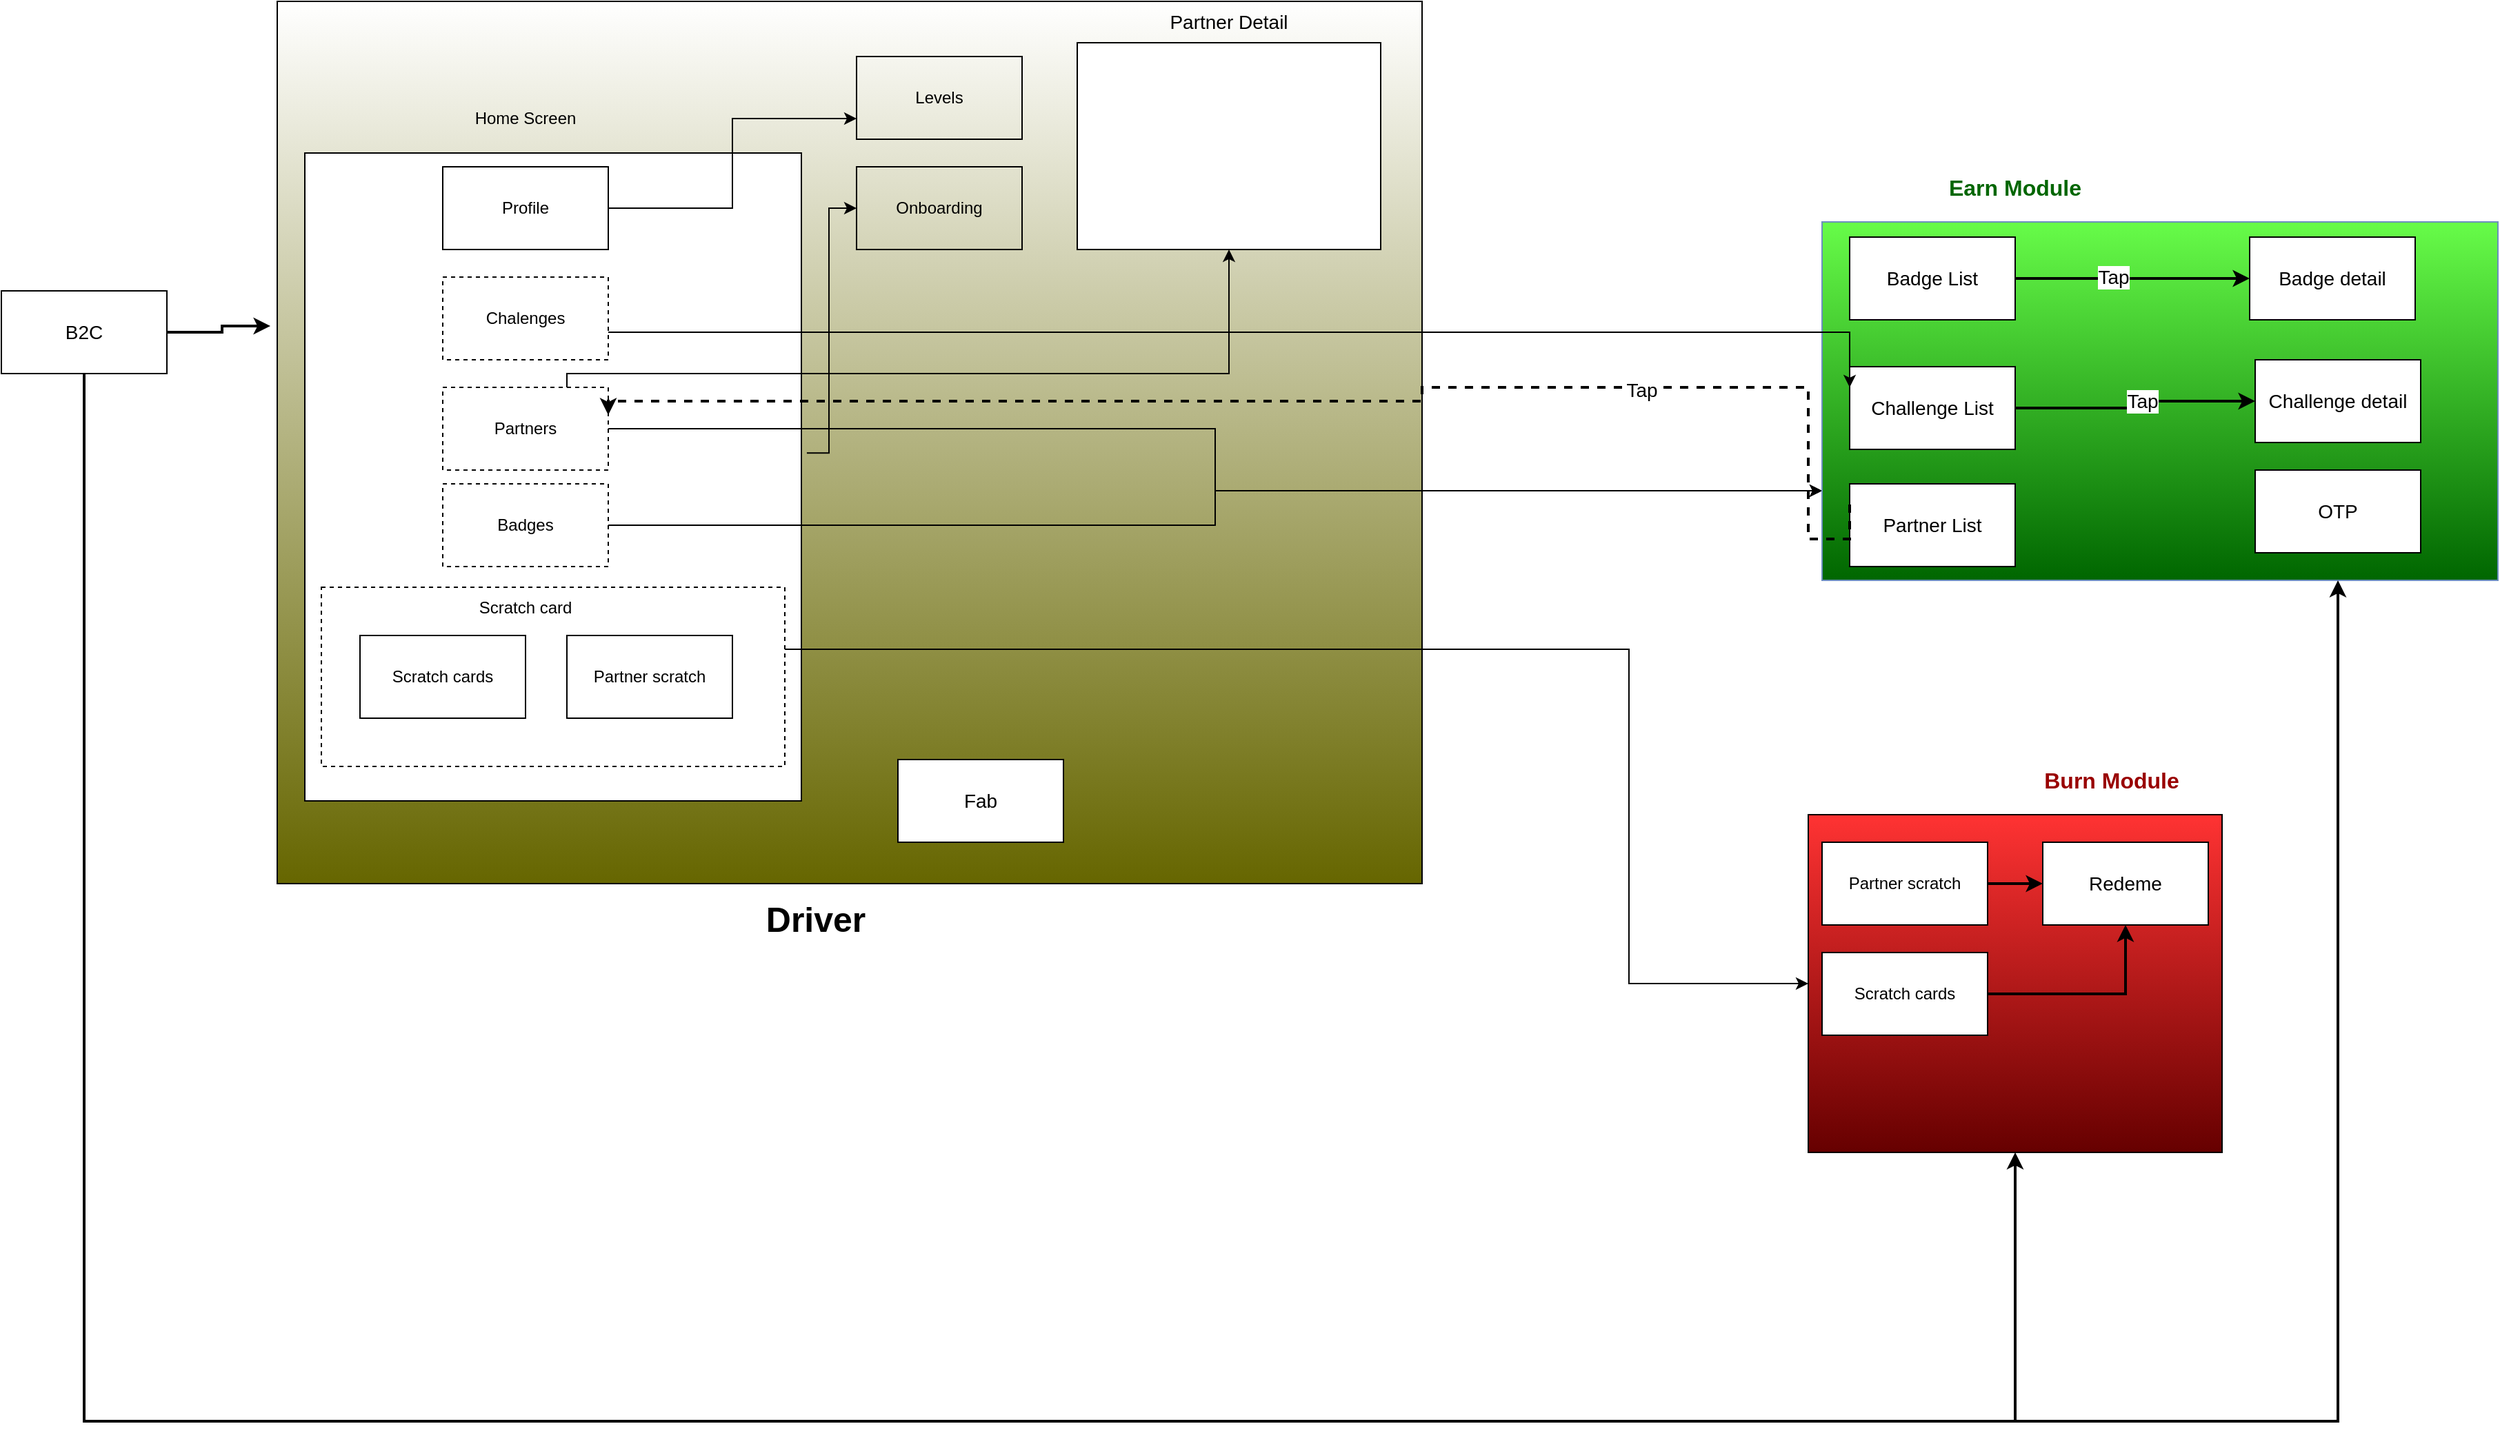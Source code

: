 <mxfile version="20.0.1" type="github">
  <diagram id="C5RBs43oDa-KdzZeNtuy" name="Page-1">
    <mxGraphModel dx="2902" dy="1543" grid="1" gridSize="10" guides="1" tooltips="1" connect="1" arrows="1" fold="1" page="1" pageScale="1" pageWidth="827" pageHeight="1169" math="0" shadow="0">
      <root>
        <mxCell id="WIyWlLk6GJQsqaUBKTNV-0" />
        <mxCell id="WIyWlLk6GJQsqaUBKTNV-1" parent="WIyWlLk6GJQsqaUBKTNV-0" />
        <mxCell id="8gOTMGS7u2JTwowvSYQe-24" value="" style="rounded=0;whiteSpace=wrap;html=1;fontSize=16;fontColor=#990000;fillColor=default;gradientColor=#666600;" vertex="1" parent="WIyWlLk6GJQsqaUBKTNV-1">
          <mxGeometry x="100" y="50" width="830" height="640" as="geometry" />
        </mxCell>
        <mxCell id="8gOTMGS7u2JTwowvSYQe-0" value="" style="rounded=0;whiteSpace=wrap;html=1;" vertex="1" parent="WIyWlLk6GJQsqaUBKTNV-1">
          <mxGeometry x="120" y="160" width="360" height="470" as="geometry" />
        </mxCell>
        <mxCell id="8gOTMGS7u2JTwowvSYQe-18" style="edgeStyle=orthogonalEdgeStyle;rounded=0;orthogonalLoop=1;jettySize=auto;html=1;entryX=0;entryY=0.75;entryDx=0;entryDy=0;fontSize=16;fontColor=#006600;" edge="1" parent="WIyWlLk6GJQsqaUBKTNV-1" source="8gOTMGS7u2JTwowvSYQe-1" target="8gOTMGS7u2JTwowvSYQe-9">
          <mxGeometry relative="1" as="geometry" />
        </mxCell>
        <mxCell id="8gOTMGS7u2JTwowvSYQe-1" value="Profile" style="rounded=0;whiteSpace=wrap;html=1;" vertex="1" parent="WIyWlLk6GJQsqaUBKTNV-1">
          <mxGeometry x="220" y="170" width="120" height="60" as="geometry" />
        </mxCell>
        <mxCell id="8gOTMGS7u2JTwowvSYQe-2" value="Chalenges" style="rounded=0;whiteSpace=wrap;html=1;dashed=1;" vertex="1" parent="WIyWlLk6GJQsqaUBKTNV-1">
          <mxGeometry x="220" y="250" width="120" height="60" as="geometry" />
        </mxCell>
        <mxCell id="8gOTMGS7u2JTwowvSYQe-28" style="edgeStyle=orthogonalEdgeStyle;rounded=0;orthogonalLoop=1;jettySize=auto;html=1;fontSize=14;fontColor=#000000;entryX=0;entryY=0.75;entryDx=0;entryDy=0;" edge="1" parent="WIyWlLk6GJQsqaUBKTNV-1" source="8gOTMGS7u2JTwowvSYQe-3" target="8gOTMGS7u2JTwowvSYQe-11">
          <mxGeometry relative="1" as="geometry">
            <mxPoint x="760" y="310" as="targetPoint" />
          </mxGeometry>
        </mxCell>
        <mxCell id="8gOTMGS7u2JTwowvSYQe-3" value="Badges" style="rounded=0;whiteSpace=wrap;html=1;dashed=1;" vertex="1" parent="WIyWlLk6GJQsqaUBKTNV-1">
          <mxGeometry x="220" y="400" width="120" height="60" as="geometry" />
        </mxCell>
        <mxCell id="8gOTMGS7u2JTwowvSYQe-16" style="edgeStyle=orthogonalEdgeStyle;rounded=0;orthogonalLoop=1;jettySize=auto;html=1;fontSize=16;fontColor=#FFF4F0;" edge="1" parent="WIyWlLk6GJQsqaUBKTNV-1" source="8gOTMGS7u2JTwowvSYQe-6" target="8gOTMGS7u2JTwowvSYQe-15">
          <mxGeometry relative="1" as="geometry">
            <Array as="points">
              <mxPoint x="1080" y="520" />
            </Array>
          </mxGeometry>
        </mxCell>
        <mxCell id="8gOTMGS7u2JTwowvSYQe-6" value="" style="rounded=0;whiteSpace=wrap;html=1;fillColor=none;dashed=1;" vertex="1" parent="WIyWlLk6GJQsqaUBKTNV-1">
          <mxGeometry x="132" y="475" width="336" height="130" as="geometry" />
        </mxCell>
        <mxCell id="8gOTMGS7u2JTwowvSYQe-4" value="Scratch cards" style="rounded=0;whiteSpace=wrap;html=1;" vertex="1" parent="WIyWlLk6GJQsqaUBKTNV-1">
          <mxGeometry x="160" y="510" width="120" height="60" as="geometry" />
        </mxCell>
        <mxCell id="8gOTMGS7u2JTwowvSYQe-5" value="Partner scratch" style="rounded=0;whiteSpace=wrap;html=1;" vertex="1" parent="WIyWlLk6GJQsqaUBKTNV-1">
          <mxGeometry x="310" y="510" width="120" height="60" as="geometry" />
        </mxCell>
        <mxCell id="8gOTMGS7u2JTwowvSYQe-7" value="Scratch card" style="text;html=1;strokeColor=none;fillColor=none;align=center;verticalAlign=middle;whiteSpace=wrap;rounded=0;dashed=1;" vertex="1" parent="WIyWlLk6GJQsqaUBKTNV-1">
          <mxGeometry x="225" y="475" width="110" height="30" as="geometry" />
        </mxCell>
        <mxCell id="8gOTMGS7u2JTwowvSYQe-8" value="Home Screen" style="text;html=1;strokeColor=none;fillColor=none;align=center;verticalAlign=middle;whiteSpace=wrap;rounded=0;dashed=1;" vertex="1" parent="WIyWlLk6GJQsqaUBKTNV-1">
          <mxGeometry x="210" y="120" width="140" height="30" as="geometry" />
        </mxCell>
        <mxCell id="8gOTMGS7u2JTwowvSYQe-9" value="Levels" style="rounded=0;whiteSpace=wrap;html=1;fillColor=none;" vertex="1" parent="WIyWlLk6GJQsqaUBKTNV-1">
          <mxGeometry x="520" y="90" width="120" height="60" as="geometry" />
        </mxCell>
        <mxCell id="8gOTMGS7u2JTwowvSYQe-22" style="edgeStyle=orthogonalEdgeStyle;rounded=0;orthogonalLoop=1;jettySize=auto;html=1;exitX=1;exitY=0.5;exitDx=0;exitDy=0;entryX=0;entryY=0.75;entryDx=0;entryDy=0;fontSize=16;fontColor=#006600;" edge="1" parent="WIyWlLk6GJQsqaUBKTNV-1" source="8gOTMGS7u2JTwowvSYQe-10" target="8gOTMGS7u2JTwowvSYQe-11">
          <mxGeometry relative="1" as="geometry" />
        </mxCell>
        <mxCell id="8gOTMGS7u2JTwowvSYQe-34" style="edgeStyle=orthogonalEdgeStyle;rounded=0;orthogonalLoop=1;jettySize=auto;html=1;exitX=0.75;exitY=0;exitDx=0;exitDy=0;fontSize=14;fontColor=#000000;" edge="1" parent="WIyWlLk6GJQsqaUBKTNV-1" source="8gOTMGS7u2JTwowvSYQe-10" target="8gOTMGS7u2JTwowvSYQe-32">
          <mxGeometry relative="1" as="geometry">
            <Array as="points">
              <mxPoint x="310" y="320" />
              <mxPoint x="790" y="320" />
            </Array>
          </mxGeometry>
        </mxCell>
        <mxCell id="8gOTMGS7u2JTwowvSYQe-10" value="Partners" style="rounded=0;whiteSpace=wrap;html=1;dashed=1;fillColor=none;" vertex="1" parent="WIyWlLk6GJQsqaUBKTNV-1">
          <mxGeometry x="220" y="330" width="120" height="60" as="geometry" />
        </mxCell>
        <mxCell id="8gOTMGS7u2JTwowvSYQe-11" value="" style="rounded=0;whiteSpace=wrap;html=1;fillColor=#67FC49;strokeColor=#6c8ebf;gradientColor=#006600;" vertex="1" parent="WIyWlLk6GJQsqaUBKTNV-1">
          <mxGeometry x="1220" y="210" width="490" height="260" as="geometry" />
        </mxCell>
        <mxCell id="8gOTMGS7u2JTwowvSYQe-15" value="" style="rounded=0;whiteSpace=wrap;html=1;fontSize=16;fontColor=#FFF4F0;fillColor=#FF3333;gradientColor=#660000;" vertex="1" parent="WIyWlLk6GJQsqaUBKTNV-1">
          <mxGeometry x="1210" y="640" width="300" height="245" as="geometry" />
        </mxCell>
        <mxCell id="8gOTMGS7u2JTwowvSYQe-17" value="&lt;b&gt;&lt;font color=&quot;#006600&quot;&gt;Earn Module&lt;/font&gt;&lt;/b&gt;" style="text;html=1;strokeColor=none;fillColor=none;align=center;verticalAlign=middle;whiteSpace=wrap;rounded=0;fontSize=16;fontColor=#FFF4F0;" vertex="1" parent="WIyWlLk6GJQsqaUBKTNV-1">
          <mxGeometry x="1300" y="170" width="120" height="30" as="geometry" />
        </mxCell>
        <mxCell id="8gOTMGS7u2JTwowvSYQe-23" value="&lt;b style=&quot;caret-color: rgb(255, 244, 240);&quot;&gt;&lt;font color=&quot;#990000&quot;&gt;Burn Module&lt;/font&gt;&lt;/b&gt;" style="text;html=1;strokeColor=none;fillColor=none;align=center;verticalAlign=middle;whiteSpace=wrap;rounded=0;fontSize=16;fontColor=#006600;" vertex="1" parent="WIyWlLk6GJQsqaUBKTNV-1">
          <mxGeometry x="1370" y="600" width="120" height="30" as="geometry" />
        </mxCell>
        <mxCell id="8gOTMGS7u2JTwowvSYQe-25" value="&lt;font size=&quot;1&quot; color=&quot;#000000&quot;&gt;&lt;b style=&quot;font-size: 25px;&quot;&gt;Driver&amp;nbsp;&lt;/b&gt;&lt;/font&gt;" style="text;html=1;strokeColor=none;fillColor=none;align=center;verticalAlign=middle;whiteSpace=wrap;rounded=0;fontSize=16;fontColor=#990000;" vertex="1" parent="WIyWlLk6GJQsqaUBKTNV-1">
          <mxGeometry x="399" y="700" width="190" height="30" as="geometry" />
        </mxCell>
        <mxCell id="8gOTMGS7u2JTwowvSYQe-30" value="Badge detail" style="rounded=0;whiteSpace=wrap;html=1;fontSize=14;fontColor=#000000;fillColor=default;gradientColor=none;" vertex="1" parent="WIyWlLk6GJQsqaUBKTNV-1">
          <mxGeometry x="1530" y="221" width="120" height="60" as="geometry" />
        </mxCell>
        <mxCell id="8gOTMGS7u2JTwowvSYQe-32" value="" style="rounded=0;whiteSpace=wrap;html=1;fontSize=14;fontColor=#000000;fillColor=default;gradientColor=none;" vertex="1" parent="WIyWlLk6GJQsqaUBKTNV-1">
          <mxGeometry x="680" y="80" width="220" height="150" as="geometry" />
        </mxCell>
        <mxCell id="8gOTMGS7u2JTwowvSYQe-33" value="Partner Detail" style="text;html=1;strokeColor=none;fillColor=none;align=center;verticalAlign=middle;whiteSpace=wrap;rounded=0;fontSize=14;fontColor=#000000;" vertex="1" parent="WIyWlLk6GJQsqaUBKTNV-1">
          <mxGeometry x="740" y="50" width="100" height="30" as="geometry" />
        </mxCell>
        <mxCell id="8gOTMGS7u2JTwowvSYQe-35" value="Challenge detail" style="rounded=0;whiteSpace=wrap;html=1;fontSize=14;fontColor=#000000;fillColor=default;gradientColor=none;" vertex="1" parent="WIyWlLk6GJQsqaUBKTNV-1">
          <mxGeometry x="1534" y="310" width="120" height="60" as="geometry" />
        </mxCell>
        <mxCell id="8gOTMGS7u2JTwowvSYQe-47" style="edgeStyle=orthogonalEdgeStyle;rounded=0;orthogonalLoop=1;jettySize=auto;html=1;entryX=0;entryY=0.5;entryDx=0;entryDy=0;fontSize=14;fontColor=#000000;startArrow=none;startFill=0;endArrow=classic;endFill=1;strokeWidth=2;" edge="1" parent="WIyWlLk6GJQsqaUBKTNV-1" source="8gOTMGS7u2JTwowvSYQe-36" target="8gOTMGS7u2JTwowvSYQe-35">
          <mxGeometry relative="1" as="geometry" />
        </mxCell>
        <mxCell id="8gOTMGS7u2JTwowvSYQe-48" value="Tap" style="edgeLabel;html=1;align=center;verticalAlign=middle;resizable=0;points=[];fontSize=14;fontColor=#000000;" vertex="1" connectable="0" parent="8gOTMGS7u2JTwowvSYQe-47">
          <mxGeometry x="0.086" relative="1" as="geometry">
            <mxPoint as="offset" />
          </mxGeometry>
        </mxCell>
        <mxCell id="8gOTMGS7u2JTwowvSYQe-36" value="Challenge List" style="rounded=0;whiteSpace=wrap;html=1;fontSize=14;fontColor=#000000;fillColor=default;gradientColor=none;" vertex="1" parent="WIyWlLk6GJQsqaUBKTNV-1">
          <mxGeometry x="1240" y="315" width="120" height="60" as="geometry" />
        </mxCell>
        <mxCell id="8gOTMGS7u2JTwowvSYQe-46" style="edgeStyle=orthogonalEdgeStyle;rounded=0;orthogonalLoop=1;jettySize=auto;html=1;entryX=0;entryY=0.5;entryDx=0;entryDy=0;fontSize=14;fontColor=#000000;startArrow=none;startFill=0;endArrow=classic;endFill=1;strokeWidth=2;" edge="1" parent="WIyWlLk6GJQsqaUBKTNV-1" source="8gOTMGS7u2JTwowvSYQe-37" target="8gOTMGS7u2JTwowvSYQe-30">
          <mxGeometry relative="1" as="geometry" />
        </mxCell>
        <mxCell id="8gOTMGS7u2JTwowvSYQe-49" value="Tap&lt;br&gt;" style="edgeLabel;html=1;align=center;verticalAlign=middle;resizable=0;points=[];fontSize=14;fontColor=#000000;" vertex="1" connectable="0" parent="8gOTMGS7u2JTwowvSYQe-46">
          <mxGeometry x="-0.114" y="-6" relative="1" as="geometry">
            <mxPoint x="-5" y="-7" as="offset" />
          </mxGeometry>
        </mxCell>
        <mxCell id="8gOTMGS7u2JTwowvSYQe-37" value="Badge List" style="rounded=0;whiteSpace=wrap;html=1;fontSize=14;fontColor=#000000;fillColor=default;gradientColor=none;" vertex="1" parent="WIyWlLk6GJQsqaUBKTNV-1">
          <mxGeometry x="1240" y="221" width="120" height="60" as="geometry" />
        </mxCell>
        <mxCell id="8gOTMGS7u2JTwowvSYQe-38" value="Partner List" style="rounded=0;whiteSpace=wrap;html=1;fontSize=14;fontColor=#000000;fillColor=default;gradientColor=none;" vertex="1" parent="WIyWlLk6GJQsqaUBKTNV-1">
          <mxGeometry x="1240" y="400" width="120" height="60" as="geometry" />
        </mxCell>
        <mxCell id="8gOTMGS7u2JTwowvSYQe-39" value="Redeme" style="rounded=0;whiteSpace=wrap;html=1;fontSize=14;fontColor=#000000;fillColor=default;gradientColor=none;" vertex="1" parent="WIyWlLk6GJQsqaUBKTNV-1">
          <mxGeometry x="1380" y="660" width="120" height="60" as="geometry" />
        </mxCell>
        <mxCell id="8gOTMGS7u2JTwowvSYQe-51" style="edgeStyle=orthogonalEdgeStyle;rounded=0;orthogonalLoop=1;jettySize=auto;html=1;exitX=1;exitY=0.5;exitDx=0;exitDy=0;entryX=0;entryY=0.5;entryDx=0;entryDy=0;fontSize=14;fontColor=#000000;startArrow=none;startFill=0;endArrow=classic;endFill=1;strokeWidth=2;" edge="1" parent="WIyWlLk6GJQsqaUBKTNV-1" source="8gOTMGS7u2JTwowvSYQe-40" target="8gOTMGS7u2JTwowvSYQe-39">
          <mxGeometry relative="1" as="geometry" />
        </mxCell>
        <mxCell id="8gOTMGS7u2JTwowvSYQe-40" value="Partner scratch" style="rounded=0;whiteSpace=wrap;html=1;" vertex="1" parent="WIyWlLk6GJQsqaUBKTNV-1">
          <mxGeometry x="1220" y="660" width="120" height="60" as="geometry" />
        </mxCell>
        <mxCell id="8gOTMGS7u2JTwowvSYQe-52" style="edgeStyle=orthogonalEdgeStyle;rounded=0;orthogonalLoop=1;jettySize=auto;html=1;exitX=1;exitY=0.5;exitDx=0;exitDy=0;entryX=0.5;entryY=1;entryDx=0;entryDy=0;fontSize=14;fontColor=#000000;startArrow=none;startFill=0;endArrow=classic;endFill=1;strokeWidth=2;" edge="1" parent="WIyWlLk6GJQsqaUBKTNV-1" source="8gOTMGS7u2JTwowvSYQe-41" target="8gOTMGS7u2JTwowvSYQe-39">
          <mxGeometry relative="1" as="geometry" />
        </mxCell>
        <mxCell id="8gOTMGS7u2JTwowvSYQe-41" value="Scratch cards" style="rounded=0;whiteSpace=wrap;html=1;" vertex="1" parent="WIyWlLk6GJQsqaUBKTNV-1">
          <mxGeometry x="1220" y="740" width="120" height="60" as="geometry" />
        </mxCell>
        <mxCell id="8gOTMGS7u2JTwowvSYQe-43" style="edgeStyle=orthogonalEdgeStyle;rounded=0;orthogonalLoop=1;jettySize=auto;html=1;entryX=1.011;entryY=0.463;entryDx=0;entryDy=0;entryPerimeter=0;fontSize=14;fontColor=#000000;startArrow=classic;startFill=1;endArrow=none;endFill=0;" edge="1" parent="WIyWlLk6GJQsqaUBKTNV-1" source="8gOTMGS7u2JTwowvSYQe-42" target="8gOTMGS7u2JTwowvSYQe-0">
          <mxGeometry relative="1" as="geometry">
            <Array as="points">
              <mxPoint x="500" y="200" />
              <mxPoint x="500" y="378" />
            </Array>
          </mxGeometry>
        </mxCell>
        <mxCell id="8gOTMGS7u2JTwowvSYQe-42" value="Onboarding" style="rounded=0;whiteSpace=wrap;html=1;fillColor=none;" vertex="1" parent="WIyWlLk6GJQsqaUBKTNV-1">
          <mxGeometry x="520" y="170" width="120" height="60" as="geometry" />
        </mxCell>
        <mxCell id="8gOTMGS7u2JTwowvSYQe-19" style="edgeStyle=orthogonalEdgeStyle;rounded=0;orthogonalLoop=1;jettySize=auto;html=1;fontSize=16;fontColor=#006600;dashed=1;exitX=0;exitY=0.25;exitDx=0;exitDy=0;strokeWidth=2;" edge="1" parent="WIyWlLk6GJQsqaUBKTNV-1" source="8gOTMGS7u2JTwowvSYQe-38">
          <mxGeometry relative="1" as="geometry">
            <mxPoint x="850" y="335" as="sourcePoint" />
            <mxPoint x="340" y="350" as="targetPoint" />
            <Array as="points">
              <mxPoint x="1240" y="440" />
              <mxPoint x="1210" y="440" />
              <mxPoint x="1210" y="330" />
              <mxPoint x="930" y="330" />
              <mxPoint x="930" y="340" />
              <mxPoint x="340" y="340" />
            </Array>
          </mxGeometry>
        </mxCell>
        <mxCell id="8gOTMGS7u2JTwowvSYQe-53" value="Tap" style="edgeLabel;html=1;align=center;verticalAlign=middle;resizable=0;points=[];fontSize=14;fontColor=#000000;" vertex="1" connectable="0" parent="8gOTMGS7u2JTwowvSYQe-19">
          <mxGeometry x="-0.458" y="2" relative="1" as="geometry">
            <mxPoint as="offset" />
          </mxGeometry>
        </mxCell>
        <mxCell id="8gOTMGS7u2JTwowvSYQe-21" style="edgeStyle=orthogonalEdgeStyle;rounded=0;orthogonalLoop=1;jettySize=auto;html=1;fontSize=16;fontColor=#006600;entryX=0;entryY=0.25;entryDx=0;entryDy=0;" edge="1" parent="WIyWlLk6GJQsqaUBKTNV-1" source="8gOTMGS7u2JTwowvSYQe-2" target="8gOTMGS7u2JTwowvSYQe-36">
          <mxGeometry relative="1" as="geometry">
            <Array as="points">
              <mxPoint x="1240" y="290" />
            </Array>
          </mxGeometry>
        </mxCell>
        <mxCell id="8gOTMGS7u2JTwowvSYQe-55" value="OTP" style="rounded=0;whiteSpace=wrap;html=1;fontSize=14;fontColor=#000000;fillColor=default;gradientColor=none;" vertex="1" parent="WIyWlLk6GJQsqaUBKTNV-1">
          <mxGeometry x="1534" y="390" width="120" height="60" as="geometry" />
        </mxCell>
        <mxCell id="8gOTMGS7u2JTwowvSYQe-58" style="edgeStyle=orthogonalEdgeStyle;rounded=0;orthogonalLoop=1;jettySize=auto;html=1;fontSize=14;fontColor=#000000;startArrow=none;startFill=0;endArrow=classic;endFill=1;strokeWidth=2;entryX=-0.006;entryY=0.368;entryDx=0;entryDy=0;entryPerimeter=0;" edge="1" parent="WIyWlLk6GJQsqaUBKTNV-1" source="8gOTMGS7u2JTwowvSYQe-56" target="8gOTMGS7u2JTwowvSYQe-24">
          <mxGeometry relative="1" as="geometry" />
        </mxCell>
        <mxCell id="8gOTMGS7u2JTwowvSYQe-59" style="edgeStyle=orthogonalEdgeStyle;rounded=0;orthogonalLoop=1;jettySize=auto;html=1;fontSize=14;fontColor=#000000;startArrow=none;startFill=0;endArrow=classic;endFill=1;strokeWidth=2;" edge="1" parent="WIyWlLk6GJQsqaUBKTNV-1" source="8gOTMGS7u2JTwowvSYQe-56" target="8gOTMGS7u2JTwowvSYQe-11">
          <mxGeometry relative="1" as="geometry">
            <Array as="points">
              <mxPoint x="-40" y="1080" />
              <mxPoint x="1594" y="1080" />
            </Array>
          </mxGeometry>
        </mxCell>
        <mxCell id="8gOTMGS7u2JTwowvSYQe-61" style="edgeStyle=orthogonalEdgeStyle;rounded=0;orthogonalLoop=1;jettySize=auto;html=1;entryX=0.5;entryY=1;entryDx=0;entryDy=0;fontSize=14;fontColor=#000000;startArrow=none;startFill=0;endArrow=classic;endFill=1;strokeWidth=2;" edge="1" parent="WIyWlLk6GJQsqaUBKTNV-1" source="8gOTMGS7u2JTwowvSYQe-56" target="8gOTMGS7u2JTwowvSYQe-15">
          <mxGeometry relative="1" as="geometry">
            <Array as="points">
              <mxPoint x="-40" y="1080" />
              <mxPoint x="1360" y="1080" />
            </Array>
          </mxGeometry>
        </mxCell>
        <mxCell id="8gOTMGS7u2JTwowvSYQe-56" value="B2C" style="rounded=0;whiteSpace=wrap;html=1;fontSize=14;fontColor=#000000;fillColor=default;gradientColor=none;" vertex="1" parent="WIyWlLk6GJQsqaUBKTNV-1">
          <mxGeometry x="-100" y="260" width="120" height="60" as="geometry" />
        </mxCell>
        <mxCell id="8gOTMGS7u2JTwowvSYQe-60" value="Fab" style="rounded=0;whiteSpace=wrap;html=1;fontSize=14;fontColor=#000000;fillColor=default;gradientColor=none;" vertex="1" parent="WIyWlLk6GJQsqaUBKTNV-1">
          <mxGeometry x="550" y="600" width="120" height="60" as="geometry" />
        </mxCell>
      </root>
    </mxGraphModel>
  </diagram>
</mxfile>
